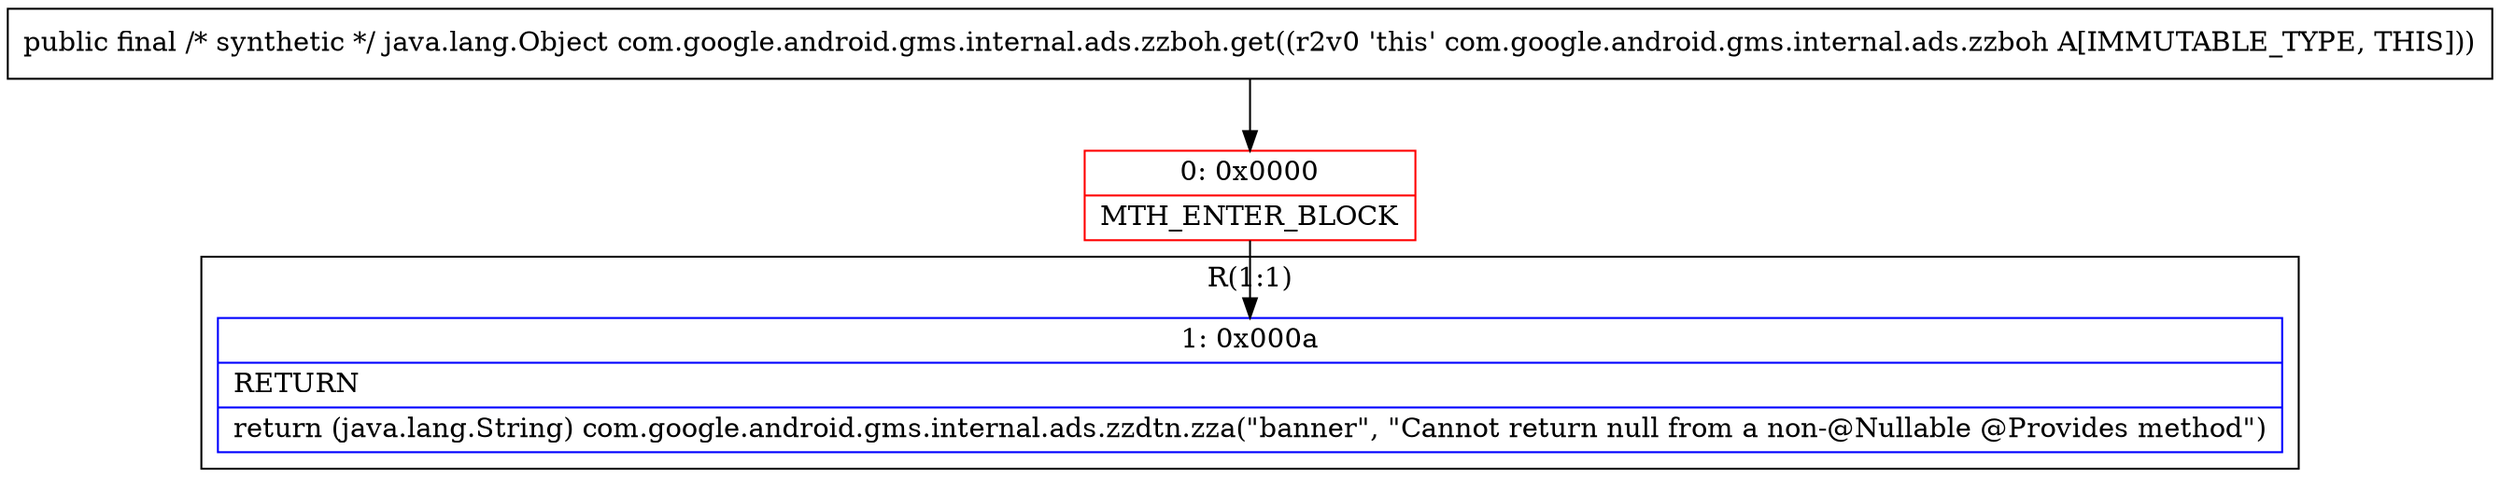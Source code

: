 digraph "CFG forcom.google.android.gms.internal.ads.zzboh.get()Ljava\/lang\/Object;" {
subgraph cluster_Region_482624693 {
label = "R(1:1)";
node [shape=record,color=blue];
Node_1 [shape=record,label="{1\:\ 0x000a|RETURN\l|return (java.lang.String) com.google.android.gms.internal.ads.zzdtn.zza(\"banner\", \"Cannot return null from a non\-@Nullable @Provides method\")\l}"];
}
Node_0 [shape=record,color=red,label="{0\:\ 0x0000|MTH_ENTER_BLOCK\l}"];
MethodNode[shape=record,label="{public final \/* synthetic *\/ java.lang.Object com.google.android.gms.internal.ads.zzboh.get((r2v0 'this' com.google.android.gms.internal.ads.zzboh A[IMMUTABLE_TYPE, THIS])) }"];
MethodNode -> Node_0;
Node_0 -> Node_1;
}

